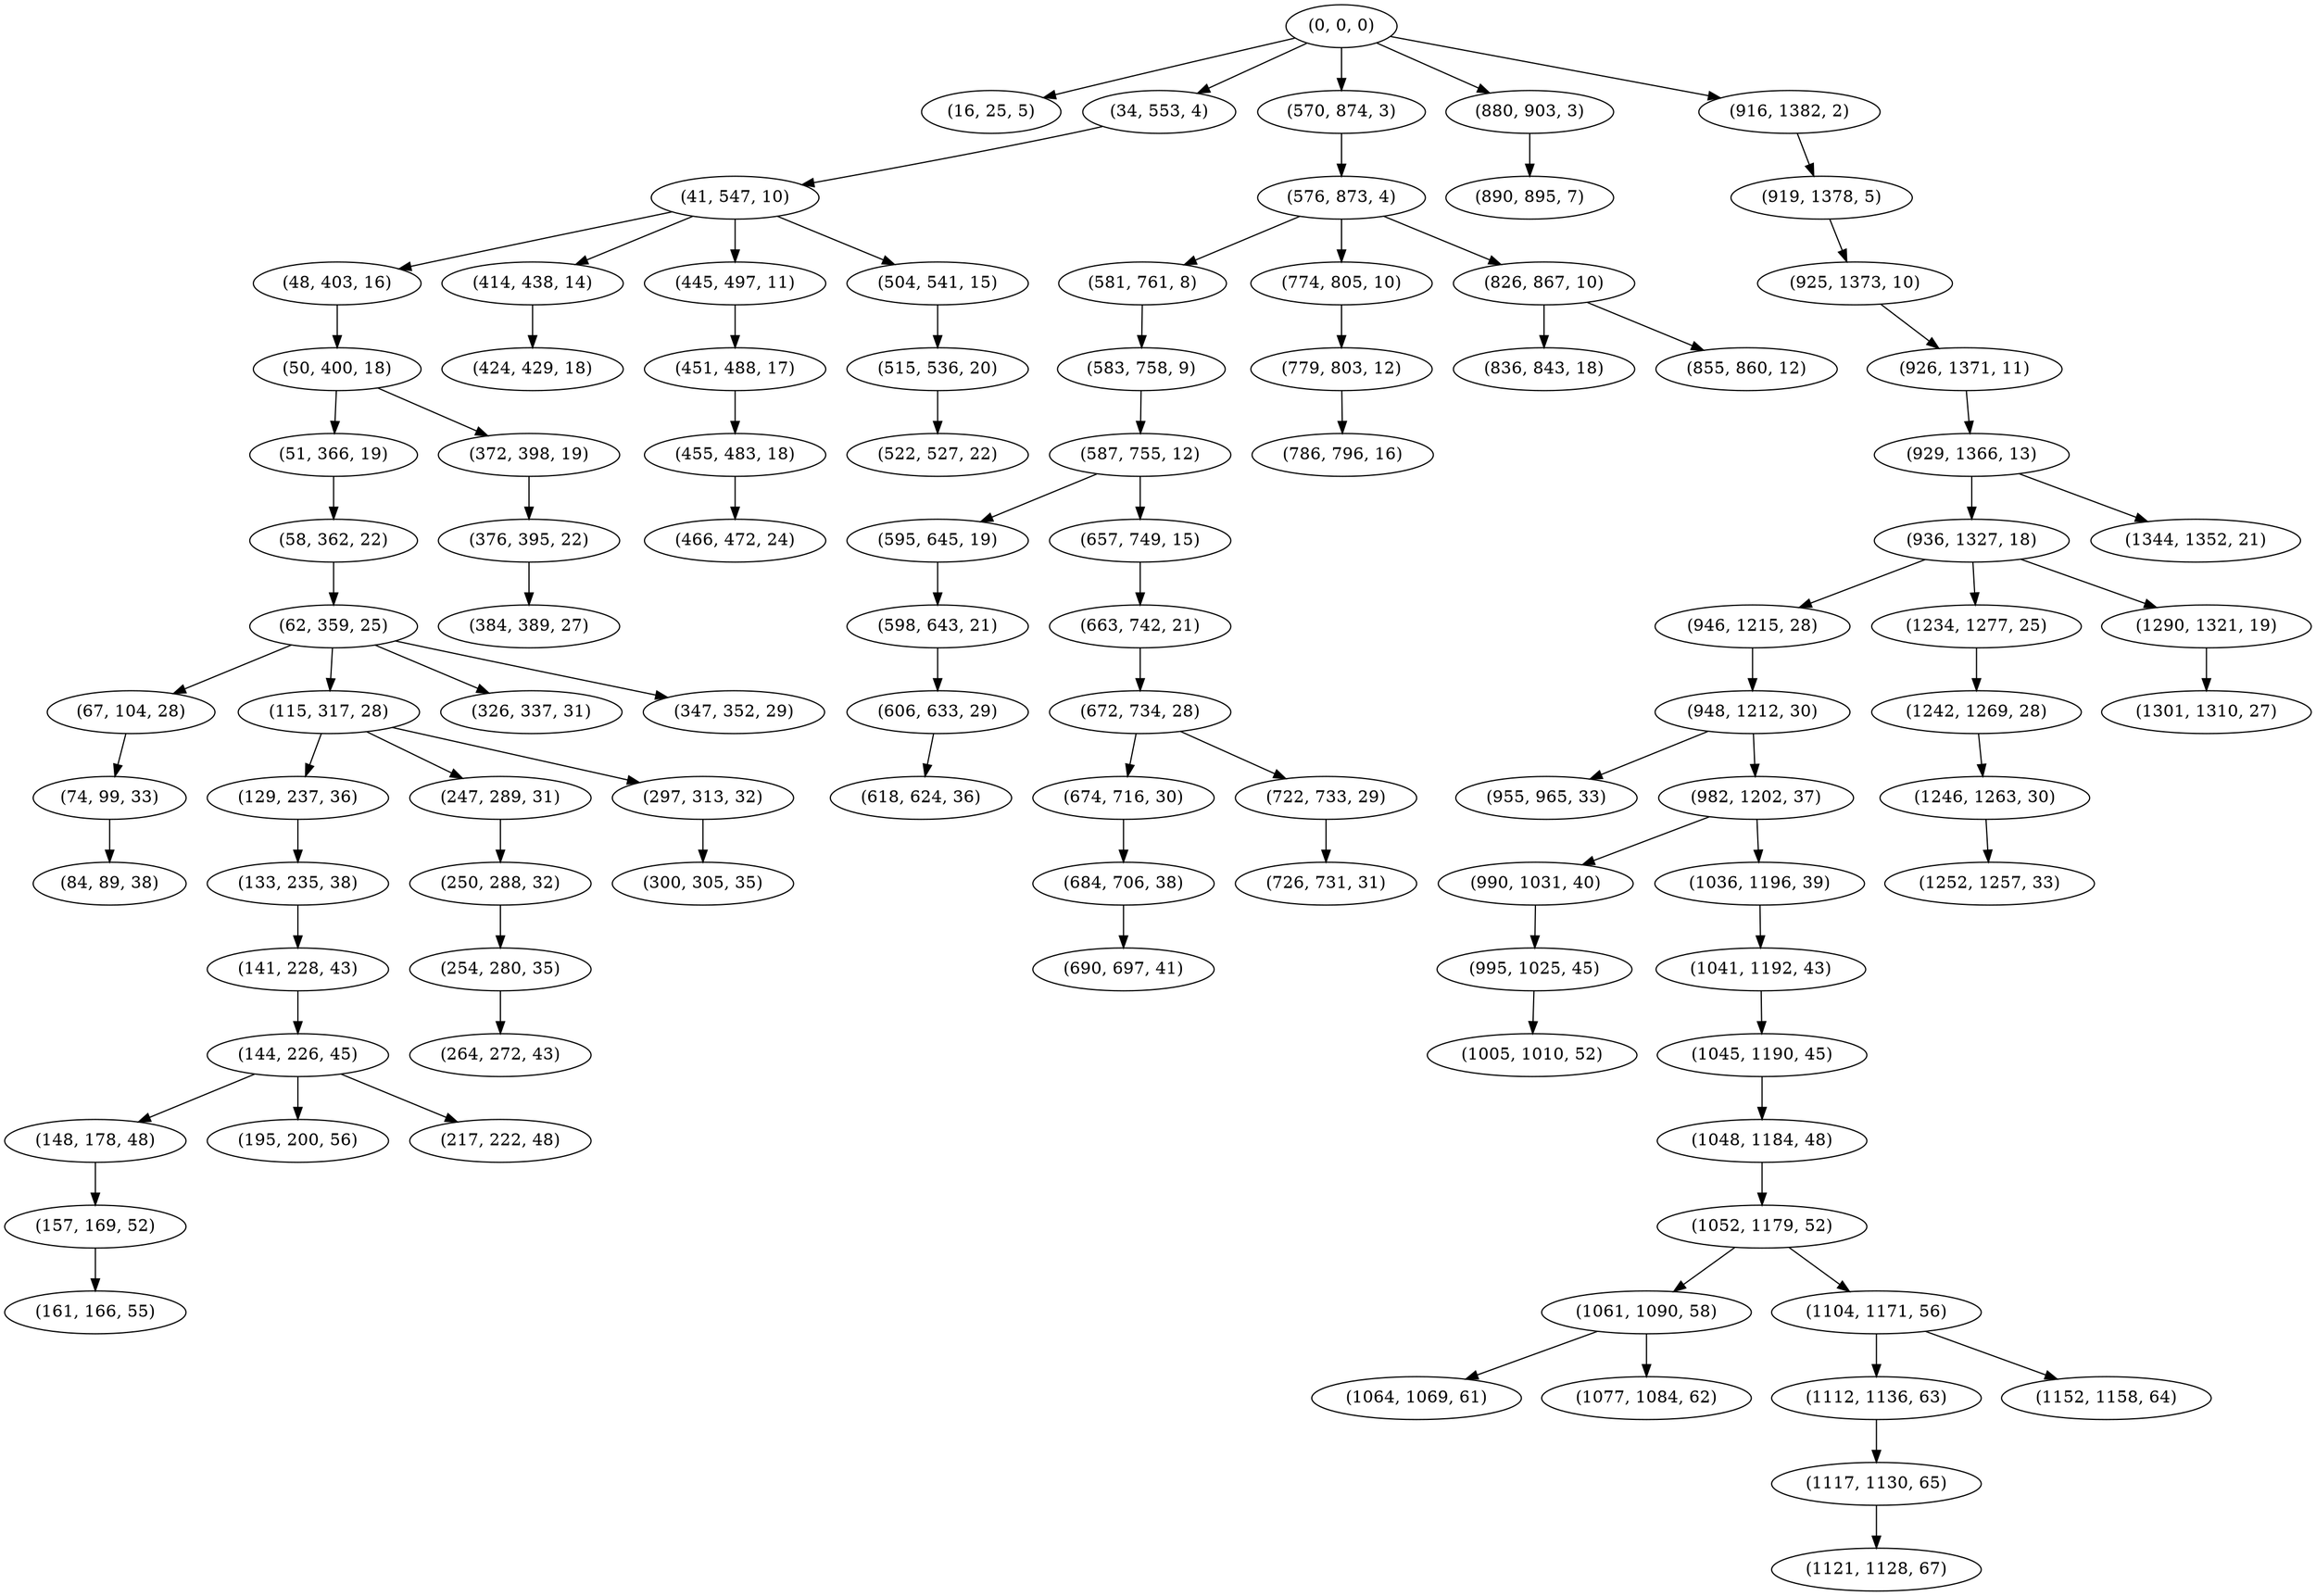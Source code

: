 digraph tree {
    "(0, 0, 0)";
    "(16, 25, 5)";
    "(34, 553, 4)";
    "(41, 547, 10)";
    "(48, 403, 16)";
    "(50, 400, 18)";
    "(51, 366, 19)";
    "(58, 362, 22)";
    "(62, 359, 25)";
    "(67, 104, 28)";
    "(74, 99, 33)";
    "(84, 89, 38)";
    "(115, 317, 28)";
    "(129, 237, 36)";
    "(133, 235, 38)";
    "(141, 228, 43)";
    "(144, 226, 45)";
    "(148, 178, 48)";
    "(157, 169, 52)";
    "(161, 166, 55)";
    "(195, 200, 56)";
    "(217, 222, 48)";
    "(247, 289, 31)";
    "(250, 288, 32)";
    "(254, 280, 35)";
    "(264, 272, 43)";
    "(297, 313, 32)";
    "(300, 305, 35)";
    "(326, 337, 31)";
    "(347, 352, 29)";
    "(372, 398, 19)";
    "(376, 395, 22)";
    "(384, 389, 27)";
    "(414, 438, 14)";
    "(424, 429, 18)";
    "(445, 497, 11)";
    "(451, 488, 17)";
    "(455, 483, 18)";
    "(466, 472, 24)";
    "(504, 541, 15)";
    "(515, 536, 20)";
    "(522, 527, 22)";
    "(570, 874, 3)";
    "(576, 873, 4)";
    "(581, 761, 8)";
    "(583, 758, 9)";
    "(587, 755, 12)";
    "(595, 645, 19)";
    "(598, 643, 21)";
    "(606, 633, 29)";
    "(618, 624, 36)";
    "(657, 749, 15)";
    "(663, 742, 21)";
    "(672, 734, 28)";
    "(674, 716, 30)";
    "(684, 706, 38)";
    "(690, 697, 41)";
    "(722, 733, 29)";
    "(726, 731, 31)";
    "(774, 805, 10)";
    "(779, 803, 12)";
    "(786, 796, 16)";
    "(826, 867, 10)";
    "(836, 843, 18)";
    "(855, 860, 12)";
    "(880, 903, 3)";
    "(890, 895, 7)";
    "(916, 1382, 2)";
    "(919, 1378, 5)";
    "(925, 1373, 10)";
    "(926, 1371, 11)";
    "(929, 1366, 13)";
    "(936, 1327, 18)";
    "(946, 1215, 28)";
    "(948, 1212, 30)";
    "(955, 965, 33)";
    "(982, 1202, 37)";
    "(990, 1031, 40)";
    "(995, 1025, 45)";
    "(1005, 1010, 52)";
    "(1036, 1196, 39)";
    "(1041, 1192, 43)";
    "(1045, 1190, 45)";
    "(1048, 1184, 48)";
    "(1052, 1179, 52)";
    "(1061, 1090, 58)";
    "(1064, 1069, 61)";
    "(1077, 1084, 62)";
    "(1104, 1171, 56)";
    "(1112, 1136, 63)";
    "(1117, 1130, 65)";
    "(1121, 1128, 67)";
    "(1152, 1158, 64)";
    "(1234, 1277, 25)";
    "(1242, 1269, 28)";
    "(1246, 1263, 30)";
    "(1252, 1257, 33)";
    "(1290, 1321, 19)";
    "(1301, 1310, 27)";
    "(1344, 1352, 21)";
    "(0, 0, 0)" -> "(16, 25, 5)";
    "(0, 0, 0)" -> "(34, 553, 4)";
    "(0, 0, 0)" -> "(570, 874, 3)";
    "(0, 0, 0)" -> "(880, 903, 3)";
    "(0, 0, 0)" -> "(916, 1382, 2)";
    "(34, 553, 4)" -> "(41, 547, 10)";
    "(41, 547, 10)" -> "(48, 403, 16)";
    "(41, 547, 10)" -> "(414, 438, 14)";
    "(41, 547, 10)" -> "(445, 497, 11)";
    "(41, 547, 10)" -> "(504, 541, 15)";
    "(48, 403, 16)" -> "(50, 400, 18)";
    "(50, 400, 18)" -> "(51, 366, 19)";
    "(50, 400, 18)" -> "(372, 398, 19)";
    "(51, 366, 19)" -> "(58, 362, 22)";
    "(58, 362, 22)" -> "(62, 359, 25)";
    "(62, 359, 25)" -> "(67, 104, 28)";
    "(62, 359, 25)" -> "(115, 317, 28)";
    "(62, 359, 25)" -> "(326, 337, 31)";
    "(62, 359, 25)" -> "(347, 352, 29)";
    "(67, 104, 28)" -> "(74, 99, 33)";
    "(74, 99, 33)" -> "(84, 89, 38)";
    "(115, 317, 28)" -> "(129, 237, 36)";
    "(115, 317, 28)" -> "(247, 289, 31)";
    "(115, 317, 28)" -> "(297, 313, 32)";
    "(129, 237, 36)" -> "(133, 235, 38)";
    "(133, 235, 38)" -> "(141, 228, 43)";
    "(141, 228, 43)" -> "(144, 226, 45)";
    "(144, 226, 45)" -> "(148, 178, 48)";
    "(144, 226, 45)" -> "(195, 200, 56)";
    "(144, 226, 45)" -> "(217, 222, 48)";
    "(148, 178, 48)" -> "(157, 169, 52)";
    "(157, 169, 52)" -> "(161, 166, 55)";
    "(247, 289, 31)" -> "(250, 288, 32)";
    "(250, 288, 32)" -> "(254, 280, 35)";
    "(254, 280, 35)" -> "(264, 272, 43)";
    "(297, 313, 32)" -> "(300, 305, 35)";
    "(372, 398, 19)" -> "(376, 395, 22)";
    "(376, 395, 22)" -> "(384, 389, 27)";
    "(414, 438, 14)" -> "(424, 429, 18)";
    "(445, 497, 11)" -> "(451, 488, 17)";
    "(451, 488, 17)" -> "(455, 483, 18)";
    "(455, 483, 18)" -> "(466, 472, 24)";
    "(504, 541, 15)" -> "(515, 536, 20)";
    "(515, 536, 20)" -> "(522, 527, 22)";
    "(570, 874, 3)" -> "(576, 873, 4)";
    "(576, 873, 4)" -> "(581, 761, 8)";
    "(576, 873, 4)" -> "(774, 805, 10)";
    "(576, 873, 4)" -> "(826, 867, 10)";
    "(581, 761, 8)" -> "(583, 758, 9)";
    "(583, 758, 9)" -> "(587, 755, 12)";
    "(587, 755, 12)" -> "(595, 645, 19)";
    "(587, 755, 12)" -> "(657, 749, 15)";
    "(595, 645, 19)" -> "(598, 643, 21)";
    "(598, 643, 21)" -> "(606, 633, 29)";
    "(606, 633, 29)" -> "(618, 624, 36)";
    "(657, 749, 15)" -> "(663, 742, 21)";
    "(663, 742, 21)" -> "(672, 734, 28)";
    "(672, 734, 28)" -> "(674, 716, 30)";
    "(672, 734, 28)" -> "(722, 733, 29)";
    "(674, 716, 30)" -> "(684, 706, 38)";
    "(684, 706, 38)" -> "(690, 697, 41)";
    "(722, 733, 29)" -> "(726, 731, 31)";
    "(774, 805, 10)" -> "(779, 803, 12)";
    "(779, 803, 12)" -> "(786, 796, 16)";
    "(826, 867, 10)" -> "(836, 843, 18)";
    "(826, 867, 10)" -> "(855, 860, 12)";
    "(880, 903, 3)" -> "(890, 895, 7)";
    "(916, 1382, 2)" -> "(919, 1378, 5)";
    "(919, 1378, 5)" -> "(925, 1373, 10)";
    "(925, 1373, 10)" -> "(926, 1371, 11)";
    "(926, 1371, 11)" -> "(929, 1366, 13)";
    "(929, 1366, 13)" -> "(936, 1327, 18)";
    "(929, 1366, 13)" -> "(1344, 1352, 21)";
    "(936, 1327, 18)" -> "(946, 1215, 28)";
    "(936, 1327, 18)" -> "(1234, 1277, 25)";
    "(936, 1327, 18)" -> "(1290, 1321, 19)";
    "(946, 1215, 28)" -> "(948, 1212, 30)";
    "(948, 1212, 30)" -> "(955, 965, 33)";
    "(948, 1212, 30)" -> "(982, 1202, 37)";
    "(982, 1202, 37)" -> "(990, 1031, 40)";
    "(982, 1202, 37)" -> "(1036, 1196, 39)";
    "(990, 1031, 40)" -> "(995, 1025, 45)";
    "(995, 1025, 45)" -> "(1005, 1010, 52)";
    "(1036, 1196, 39)" -> "(1041, 1192, 43)";
    "(1041, 1192, 43)" -> "(1045, 1190, 45)";
    "(1045, 1190, 45)" -> "(1048, 1184, 48)";
    "(1048, 1184, 48)" -> "(1052, 1179, 52)";
    "(1052, 1179, 52)" -> "(1061, 1090, 58)";
    "(1052, 1179, 52)" -> "(1104, 1171, 56)";
    "(1061, 1090, 58)" -> "(1064, 1069, 61)";
    "(1061, 1090, 58)" -> "(1077, 1084, 62)";
    "(1104, 1171, 56)" -> "(1112, 1136, 63)";
    "(1104, 1171, 56)" -> "(1152, 1158, 64)";
    "(1112, 1136, 63)" -> "(1117, 1130, 65)";
    "(1117, 1130, 65)" -> "(1121, 1128, 67)";
    "(1234, 1277, 25)" -> "(1242, 1269, 28)";
    "(1242, 1269, 28)" -> "(1246, 1263, 30)";
    "(1246, 1263, 30)" -> "(1252, 1257, 33)";
    "(1290, 1321, 19)" -> "(1301, 1310, 27)";
}
